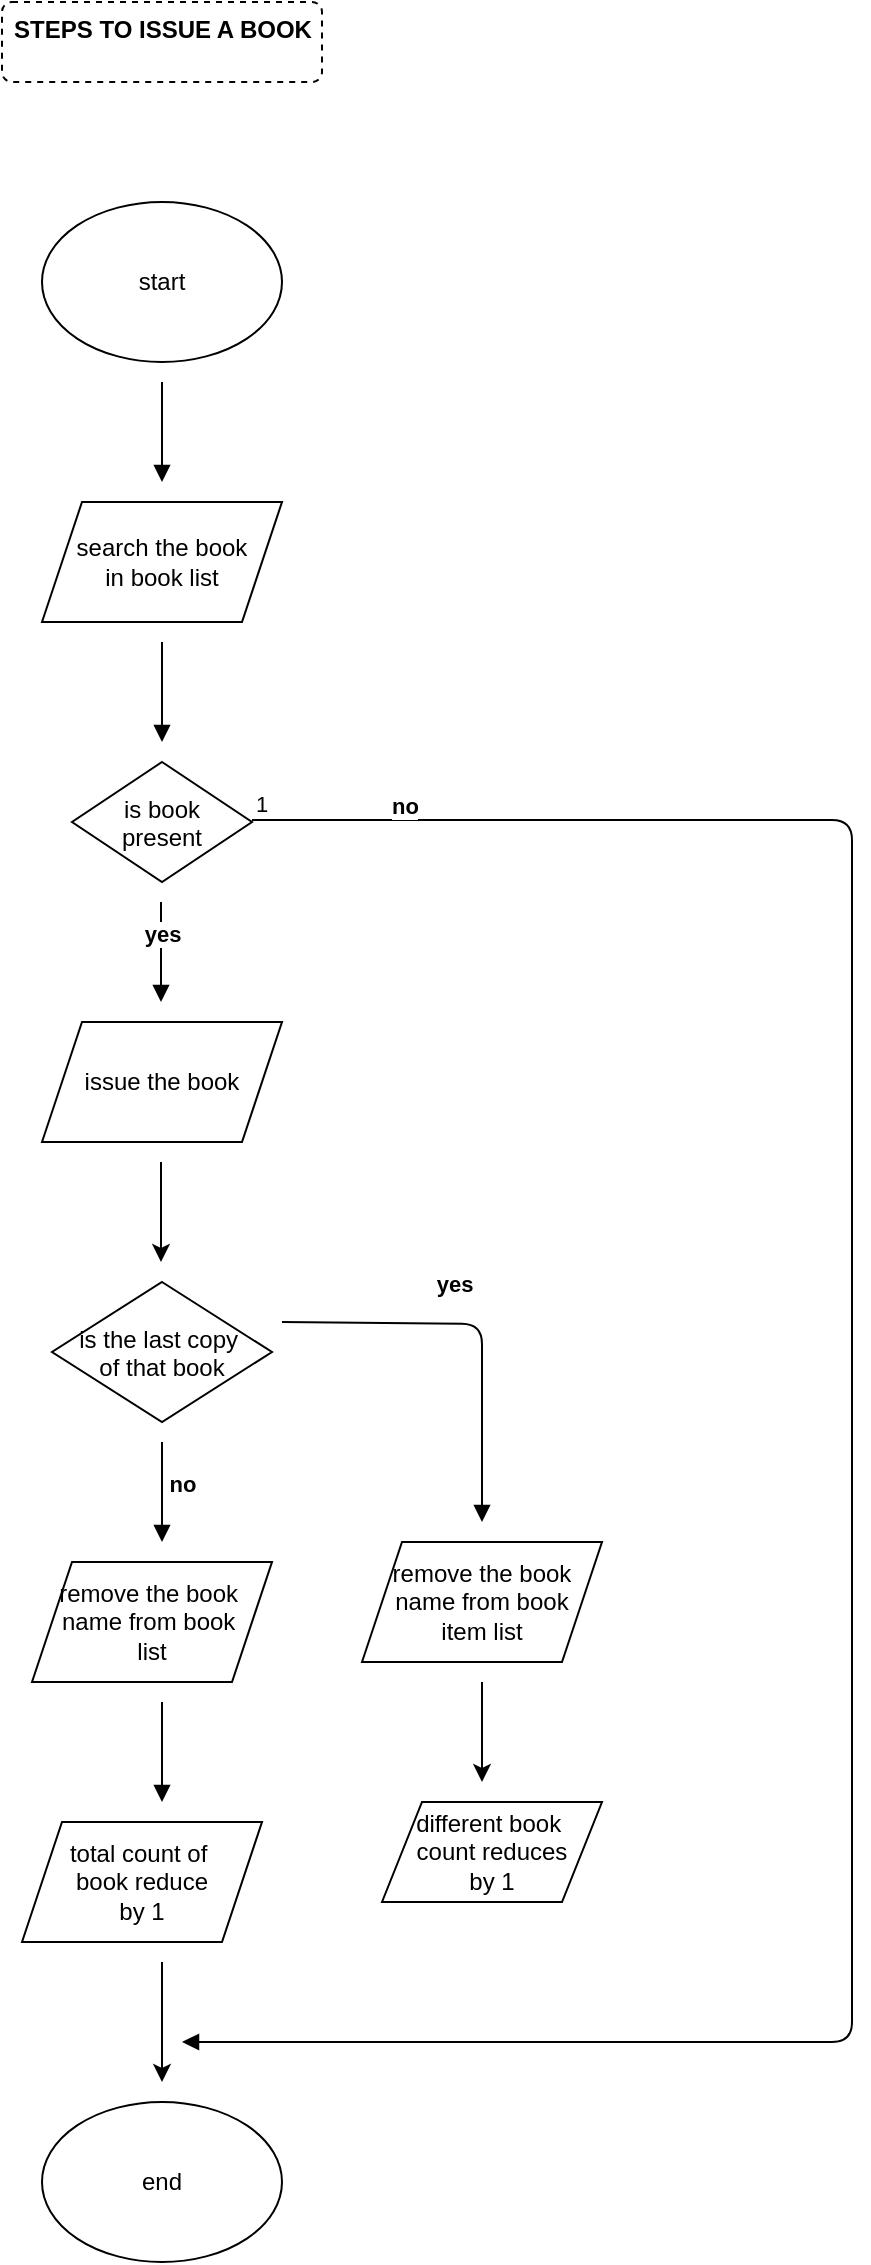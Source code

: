 <mxfile version="13.9.9" type="device"><diagram id="oxUHMn-9Qc7hQIYKwkw2" name="Page-1"><mxGraphModel dx="1024" dy="552" grid="1" gridSize="10" guides="1" tooltips="1" connect="1" arrows="1" fold="1" page="1" pageScale="1" pageWidth="850" pageHeight="1100" math="0" shadow="0"><root><mxCell id="0"/><mxCell id="1" parent="0"/><mxCell id="iWC2-WytA5ZiOS_VowS5-9" value="STEPS TO ISSUE A BOOK" style="html=1;align=center;verticalAlign=top;rounded=1;absoluteArcSize=1;arcSize=10;dashed=1;fontStyle=1" parent="1" vertex="1"><mxGeometry x="320" y="10" width="160" height="40" as="geometry"/></mxCell><mxCell id="iWC2-WytA5ZiOS_VowS5-10" value="" style="html=1;verticalAlign=bottom;endArrow=block;" parent="1" edge="1"><mxGeometry width="80" relative="1" as="geometry"><mxPoint x="400" y="200" as="sourcePoint"/><mxPoint x="400" y="250" as="targetPoint"/></mxGeometry></mxCell><mxCell id="iWC2-WytA5ZiOS_VowS5-12" value="" style="html=1;verticalAlign=bottom;endArrow=block;" parent="1" edge="1"><mxGeometry width="80" relative="1" as="geometry"><mxPoint x="400" y="330" as="sourcePoint"/><mxPoint x="400" y="380" as="targetPoint"/></mxGeometry></mxCell><mxCell id="iWC2-WytA5ZiOS_VowS5-13" value="is book&#10;present" style="rhombus;" parent="1" vertex="1"><mxGeometry x="355" y="390" width="90" height="60" as="geometry"/></mxCell><mxCell id="iWC2-WytA5ZiOS_VowS5-14" value="&lt;b&gt;yes&lt;/b&gt;" style="html=1;verticalAlign=bottom;endArrow=block;" parent="1" edge="1"><mxGeometry width="80" relative="1" as="geometry"><mxPoint x="399.5" y="460" as="sourcePoint"/><mxPoint x="399.5" y="510" as="targetPoint"/></mxGeometry></mxCell><mxCell id="iWC2-WytA5ZiOS_VowS5-15" value="is the last copy &#10;of that book" style="rhombus;" parent="1" vertex="1"><mxGeometry x="345" y="650" width="110" height="70" as="geometry"/></mxCell><mxCell id="iWC2-WytA5ZiOS_VowS5-16" value="&lt;b&gt;no&lt;/b&gt;" style="html=1;verticalAlign=bottom;endArrow=block;fontStyle=0" parent="1" edge="1"><mxGeometry x="0.2" y="10" width="80" relative="1" as="geometry"><mxPoint x="400" y="730" as="sourcePoint"/><mxPoint x="400" y="780" as="targetPoint"/><mxPoint as="offset"/></mxGeometry></mxCell><mxCell id="iWC2-WytA5ZiOS_VowS5-18" value="" style="html=1;verticalAlign=bottom;endArrow=block;" parent="1" edge="1"><mxGeometry width="80" relative="1" as="geometry"><mxPoint x="400" y="860" as="sourcePoint"/><mxPoint x="400" y="910" as="targetPoint"/></mxGeometry></mxCell><mxCell id="iWC2-WytA5ZiOS_VowS5-19" value="&lt;b&gt;yes&lt;/b&gt;" style="html=1;verticalAlign=bottom;endArrow=block;" parent="1" edge="1"><mxGeometry x="-0.138" y="11" width="80" relative="1" as="geometry"><mxPoint x="460" y="670" as="sourcePoint"/><mxPoint x="560" y="770" as="targetPoint"/><Array as="points"><mxPoint x="560" y="671"/><mxPoint x="560" y="700"/></Array><mxPoint as="offset"/></mxGeometry></mxCell><mxCell id="iWC2-WytA5ZiOS_VowS5-20" value="different book&amp;nbsp;&lt;br&gt;count reduces&lt;br&gt;by 1" style="shape=parallelogram;perimeter=parallelogramPerimeter;whiteSpace=wrap;html=1;fixedSize=1;" parent="1" vertex="1"><mxGeometry x="510" y="910" width="110" height="50" as="geometry"/></mxCell><mxCell id="pinDmLmIAW9_oG6JsP2B-1" value="issue the book" style="shape=parallelogram;perimeter=parallelogramPerimeter;whiteSpace=wrap;html=1;fixedSize=1;" vertex="1" parent="1"><mxGeometry x="340" y="520" width="120" height="60" as="geometry"/></mxCell><mxCell id="pinDmLmIAW9_oG6JsP2B-2" value="" style="endArrow=classic;html=1;" edge="1" parent="1"><mxGeometry width="50" height="50" relative="1" as="geometry"><mxPoint x="399.5" y="590" as="sourcePoint"/><mxPoint x="399.5" y="640" as="targetPoint"/></mxGeometry></mxCell><mxCell id="pinDmLmIAW9_oG6JsP2B-3" value="remove the book&amp;nbsp;&lt;br&gt;name from book&amp;nbsp;&lt;br&gt;list" style="shape=parallelogram;perimeter=parallelogramPerimeter;whiteSpace=wrap;html=1;fixedSize=1;" vertex="1" parent="1"><mxGeometry x="335" y="790" width="120" height="60" as="geometry"/></mxCell><mxCell id="pinDmLmIAW9_oG6JsP2B-4" value="remove the book&lt;br&gt;name from book&lt;br&gt;item list" style="shape=parallelogram;perimeter=parallelogramPerimeter;whiteSpace=wrap;html=1;fixedSize=1;" vertex="1" parent="1"><mxGeometry x="500" y="780" width="120" height="60" as="geometry"/></mxCell><mxCell id="pinDmLmIAW9_oG6JsP2B-6" value="" style="endArrow=classic;html=1;" edge="1" parent="1"><mxGeometry width="50" height="50" relative="1" as="geometry"><mxPoint x="560" y="850" as="sourcePoint"/><mxPoint x="560" y="900" as="targetPoint"/><Array as="points"/></mxGeometry></mxCell><mxCell id="pinDmLmIAW9_oG6JsP2B-7" value="total count of&amp;nbsp;&lt;br&gt;book reduce&lt;br&gt;by 1" style="shape=parallelogram;perimeter=parallelogramPerimeter;whiteSpace=wrap;html=1;fixedSize=1;" vertex="1" parent="1"><mxGeometry x="330" y="920" width="120" height="60" as="geometry"/></mxCell><mxCell id="pinDmLmIAW9_oG6JsP2B-9" value="end" style="ellipse;whiteSpace=wrap;html=1;" vertex="1" parent="1"><mxGeometry x="340" y="1060" width="120" height="80" as="geometry"/></mxCell><mxCell id="pinDmLmIAW9_oG6JsP2B-10" value="search the book&lt;br&gt;in book list" style="shape=parallelogram;perimeter=parallelogramPerimeter;whiteSpace=wrap;html=1;fixedSize=1;" vertex="1" parent="1"><mxGeometry x="340" y="260" width="120" height="60" as="geometry"/></mxCell><mxCell id="pinDmLmIAW9_oG6JsP2B-11" value="start" style="ellipse;whiteSpace=wrap;html=1;" vertex="1" parent="1"><mxGeometry x="340" y="110" width="120" height="80" as="geometry"/></mxCell><mxCell id="pinDmLmIAW9_oG6JsP2B-14" value="" style="endArrow=classic;html=1;" edge="1" parent="1"><mxGeometry width="50" height="50" relative="1" as="geometry"><mxPoint x="400" y="990" as="sourcePoint"/><mxPoint x="400" y="1050" as="targetPoint"/></mxGeometry></mxCell><mxCell id="pinDmLmIAW9_oG6JsP2B-16" value="&lt;b&gt;no&lt;/b&gt;" style="endArrow=block;endFill=1;html=1;edgeStyle=orthogonalEdgeStyle;align=left;verticalAlign=top;" edge="1" parent="1"><mxGeometry x="-0.891" y="20" relative="1" as="geometry"><mxPoint x="445" y="419" as="sourcePoint"/><mxPoint x="410" y="1030" as="targetPoint"/><Array as="points"><mxPoint x="745" y="419"/></Array><mxPoint as="offset"/></mxGeometry></mxCell><mxCell id="pinDmLmIAW9_oG6JsP2B-17" value="1" style="edgeLabel;resizable=0;html=1;align=left;verticalAlign=bottom;" connectable="0" vertex="1" parent="pinDmLmIAW9_oG6JsP2B-16"><mxGeometry x="-1" relative="1" as="geometry"/></mxCell></root></mxGraphModel></diagram></mxfile>